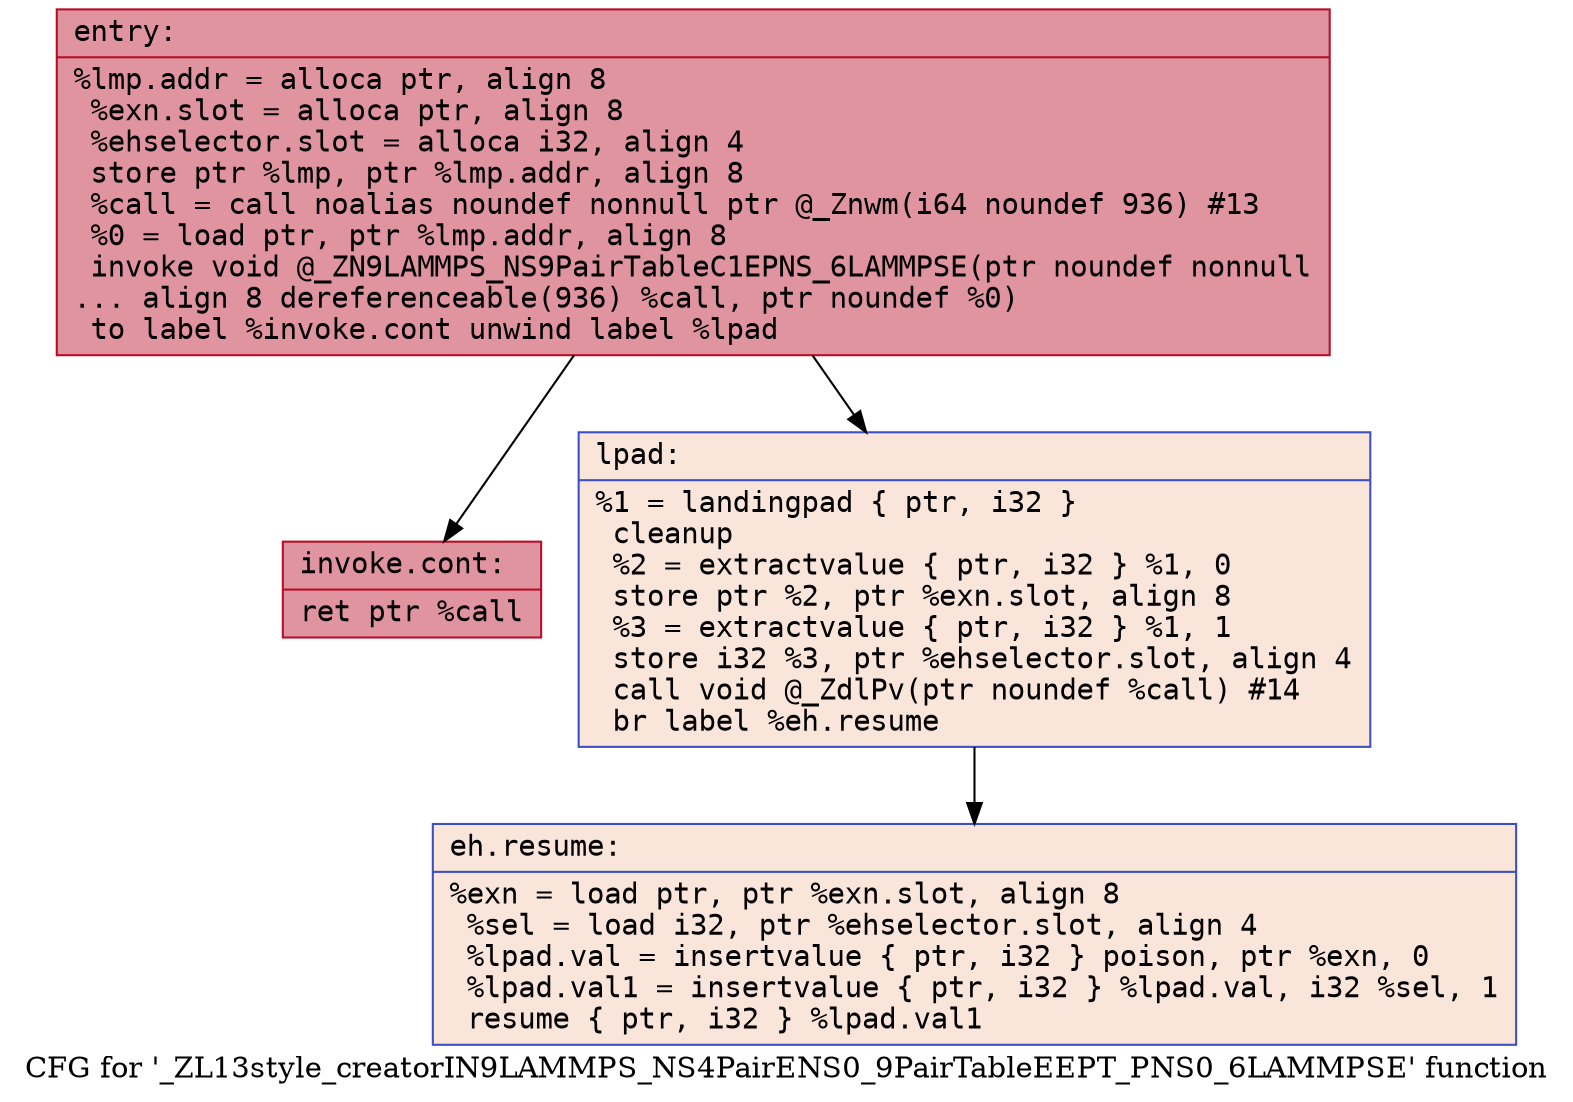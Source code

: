 digraph "CFG for '_ZL13style_creatorIN9LAMMPS_NS4PairENS0_9PairTableEEPT_PNS0_6LAMMPSE' function" {
	label="CFG for '_ZL13style_creatorIN9LAMMPS_NS4PairENS0_9PairTableEEPT_PNS0_6LAMMPSE' function";

	Node0x563a5e0001e0 [shape=record,color="#b70d28ff", style=filled, fillcolor="#b70d2870" fontname="Courier",label="{entry:\l|  %lmp.addr = alloca ptr, align 8\l  %exn.slot = alloca ptr, align 8\l  %ehselector.slot = alloca i32, align 4\l  store ptr %lmp, ptr %lmp.addr, align 8\l  %call = call noalias noundef nonnull ptr @_Znwm(i64 noundef 936) #13\l  %0 = load ptr, ptr %lmp.addr, align 8\l  invoke void @_ZN9LAMMPS_NS9PairTableC1EPNS_6LAMMPSE(ptr noundef nonnull\l... align 8 dereferenceable(936) %call, ptr noundef %0)\l          to label %invoke.cont unwind label %lpad\l}"];
	Node0x563a5e0001e0 -> Node0x563a5e001a00[tooltip="entry -> invoke.cont\nProbability 100.00%" ];
	Node0x563a5e0001e0 -> Node0x563a5e001a80[tooltip="entry -> lpad\nProbability 0.00%" ];
	Node0x563a5e001a00 [shape=record,color="#b70d28ff", style=filled, fillcolor="#b70d2870" fontname="Courier",label="{invoke.cont:\l|  ret ptr %call\l}"];
	Node0x563a5e001a80 [shape=record,color="#3d50c3ff", style=filled, fillcolor="#f4c5ad70" fontname="Courier",label="{lpad:\l|  %1 = landingpad \{ ptr, i32 \}\l          cleanup\l  %2 = extractvalue \{ ptr, i32 \} %1, 0\l  store ptr %2, ptr %exn.slot, align 8\l  %3 = extractvalue \{ ptr, i32 \} %1, 1\l  store i32 %3, ptr %ehselector.slot, align 4\l  call void @_ZdlPv(ptr noundef %call) #14\l  br label %eh.resume\l}"];
	Node0x563a5e001a80 -> Node0x563a5e0021d0[tooltip="lpad -> eh.resume\nProbability 100.00%" ];
	Node0x563a5e0021d0 [shape=record,color="#3d50c3ff", style=filled, fillcolor="#f4c5ad70" fontname="Courier",label="{eh.resume:\l|  %exn = load ptr, ptr %exn.slot, align 8\l  %sel = load i32, ptr %ehselector.slot, align 4\l  %lpad.val = insertvalue \{ ptr, i32 \} poison, ptr %exn, 0\l  %lpad.val1 = insertvalue \{ ptr, i32 \} %lpad.val, i32 %sel, 1\l  resume \{ ptr, i32 \} %lpad.val1\l}"];
}
